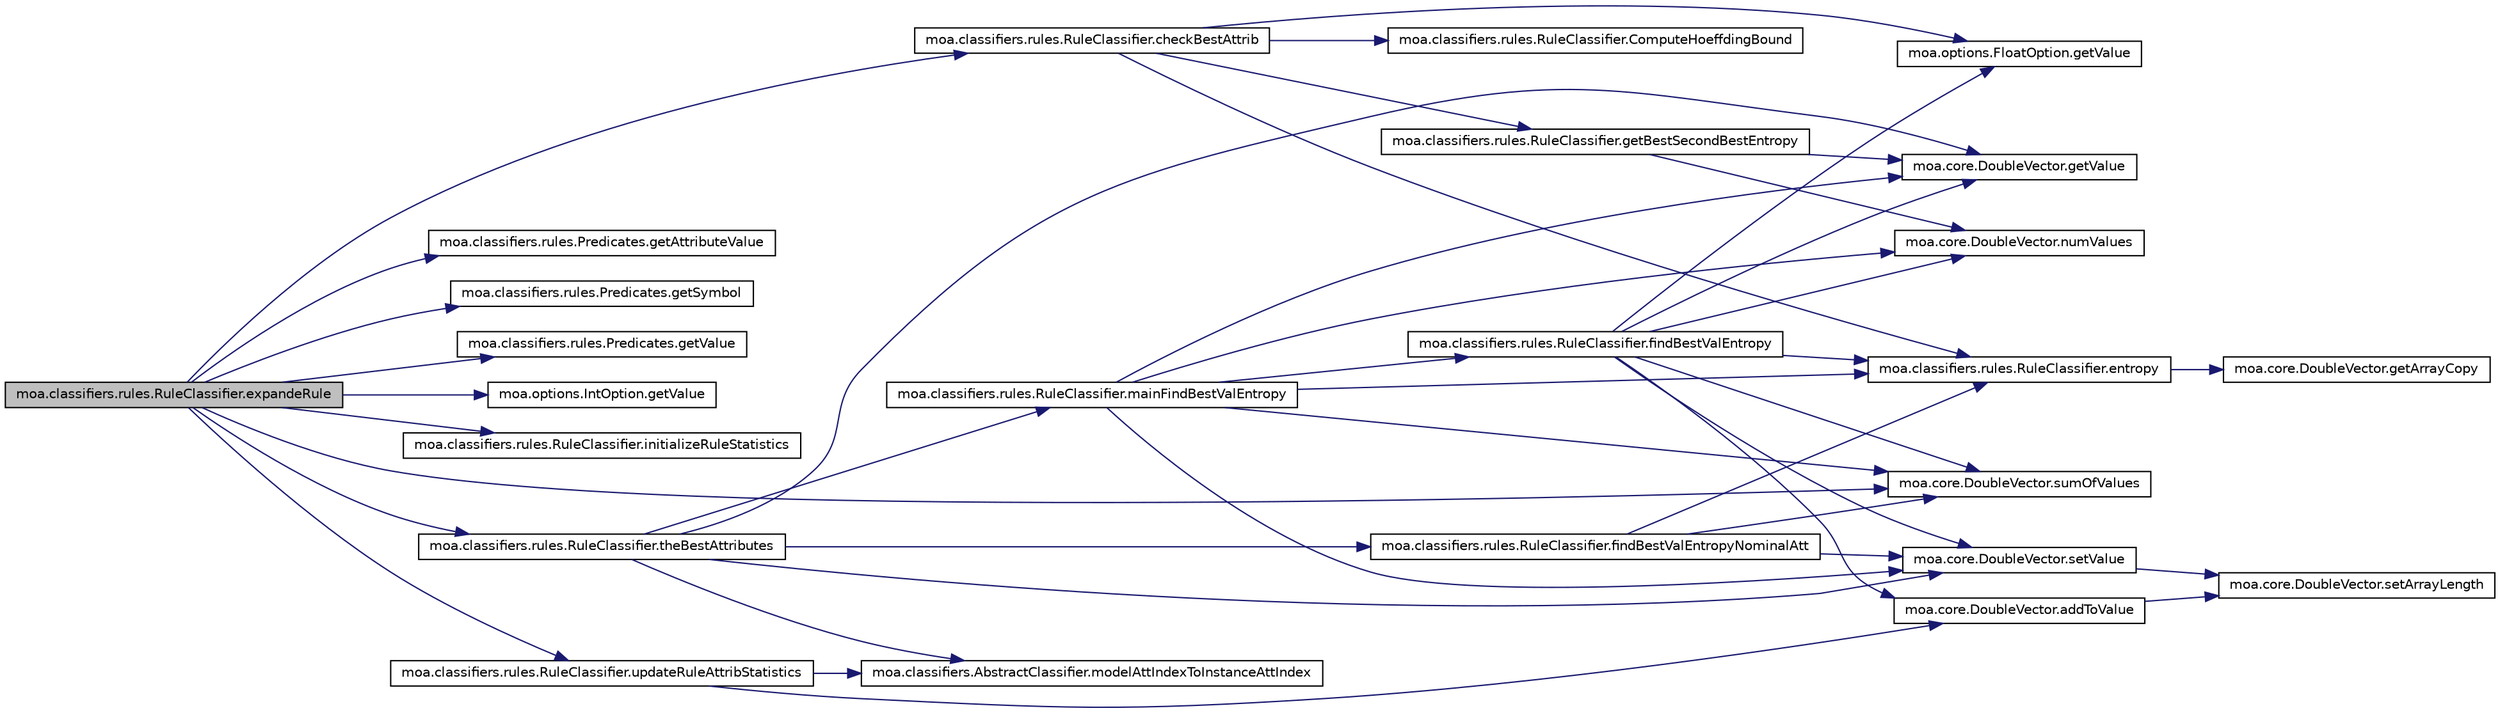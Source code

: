 digraph G
{
  edge [fontname="Helvetica",fontsize="10",labelfontname="Helvetica",labelfontsize="10"];
  node [fontname="Helvetica",fontsize="10",shape=record];
  rankdir=LR;
  Node1 [label="moa.classifiers.rules.RuleClassifier.expandeRule",height=0.2,width=0.4,color="black", fillcolor="grey75", style="filled" fontcolor="black"];
  Node1 -> Node2 [color="midnightblue",fontsize="10",style="solid",fontname="Helvetica"];
  Node2 [label="moa.classifiers.rules.RuleClassifier.checkBestAttrib",height=0.2,width=0.4,color="black", fillcolor="white", style="filled",URL="$classmoa_1_1classifiers_1_1rules_1_1RuleClassifier.html#a46f123858669e7b3a8d29552d5ededed"];
  Node2 -> Node3 [color="midnightblue",fontsize="10",style="solid",fontname="Helvetica"];
  Node3 [label="moa.classifiers.rules.RuleClassifier.ComputeHoeffdingBound",height=0.2,width=0.4,color="black", fillcolor="white", style="filled",URL="$classmoa_1_1classifiers_1_1rules_1_1RuleClassifier.html#af1a55de3cfc96c7ca84efd5622b456cb"];
  Node2 -> Node4 [color="midnightblue",fontsize="10",style="solid",fontname="Helvetica"];
  Node4 [label="moa.classifiers.rules.RuleClassifier.entropy",height=0.2,width=0.4,color="black", fillcolor="white", style="filled",URL="$classmoa_1_1classifiers_1_1rules_1_1RuleClassifier.html#a812279b42151a64e2ed6b90af2bfed22"];
  Node4 -> Node5 [color="midnightblue",fontsize="10",style="solid",fontname="Helvetica"];
  Node5 [label="moa.core.DoubleVector.getArrayCopy",height=0.2,width=0.4,color="black", fillcolor="white", style="filled",URL="$classmoa_1_1core_1_1DoubleVector.html#a6d0ce5fe7346a8d4b4a6ae444750f9c8"];
  Node2 -> Node6 [color="midnightblue",fontsize="10",style="solid",fontname="Helvetica"];
  Node6 [label="moa.classifiers.rules.RuleClassifier.getBestSecondBestEntropy",height=0.2,width=0.4,color="black", fillcolor="white", style="filled",URL="$classmoa_1_1classifiers_1_1rules_1_1RuleClassifier.html#a49fb11f23db4219eb271ecab15db6cb8"];
  Node6 -> Node7 [color="midnightblue",fontsize="10",style="solid",fontname="Helvetica"];
  Node7 [label="moa.core.DoubleVector.getValue",height=0.2,width=0.4,color="black", fillcolor="white", style="filled",URL="$classmoa_1_1core_1_1DoubleVector.html#a0a22580b229225823e9b11ed9d35104a"];
  Node6 -> Node8 [color="midnightblue",fontsize="10",style="solid",fontname="Helvetica"];
  Node8 [label="moa.core.DoubleVector.numValues",height=0.2,width=0.4,color="black", fillcolor="white", style="filled",URL="$classmoa_1_1core_1_1DoubleVector.html#a04cac8fb52824b100578ad4bfef2136a"];
  Node2 -> Node9 [color="midnightblue",fontsize="10",style="solid",fontname="Helvetica"];
  Node9 [label="moa.options.FloatOption.getValue",height=0.2,width=0.4,color="black", fillcolor="white", style="filled",URL="$classmoa_1_1options_1_1FloatOption.html#a0e606a62f4ece232aa8f8cb04bb7f1cf"];
  Node1 -> Node10 [color="midnightblue",fontsize="10",style="solid",fontname="Helvetica"];
  Node10 [label="moa.classifiers.rules.Predicates.getAttributeValue",height=0.2,width=0.4,color="black", fillcolor="white", style="filled",URL="$classmoa_1_1classifiers_1_1rules_1_1Predicates.html#a231db709589dafd9a719758c63a988af"];
  Node1 -> Node11 [color="midnightblue",fontsize="10",style="solid",fontname="Helvetica"];
  Node11 [label="moa.classifiers.rules.Predicates.getSymbol",height=0.2,width=0.4,color="black", fillcolor="white", style="filled",URL="$classmoa_1_1classifiers_1_1rules_1_1Predicates.html#ae324624641ae6851a61d7d740ad65565"];
  Node1 -> Node12 [color="midnightblue",fontsize="10",style="solid",fontname="Helvetica"];
  Node12 [label="moa.classifiers.rules.Predicates.getValue",height=0.2,width=0.4,color="black", fillcolor="white", style="filled",URL="$classmoa_1_1classifiers_1_1rules_1_1Predicates.html#a375e8c0b932f4d02880a2834f6673f90"];
  Node1 -> Node13 [color="midnightblue",fontsize="10",style="solid",fontname="Helvetica"];
  Node13 [label="moa.options.IntOption.getValue",height=0.2,width=0.4,color="black", fillcolor="white", style="filled",URL="$classmoa_1_1options_1_1IntOption.html#affae8787274b44ab7616d46b8d6c831a"];
  Node1 -> Node14 [color="midnightblue",fontsize="10",style="solid",fontname="Helvetica"];
  Node14 [label="moa.classifiers.rules.RuleClassifier.initializeRuleStatistics",height=0.2,width=0.4,color="black", fillcolor="white", style="filled",URL="$classmoa_1_1classifiers_1_1rules_1_1RuleClassifier.html#a7e481f87129041fba274fac8a0e00938"];
  Node1 -> Node15 [color="midnightblue",fontsize="10",style="solid",fontname="Helvetica"];
  Node15 [label="moa.core.DoubleVector.sumOfValues",height=0.2,width=0.4,color="black", fillcolor="white", style="filled",URL="$classmoa_1_1core_1_1DoubleVector.html#acafa367bb17b33b844486adfa1b2780a"];
  Node1 -> Node16 [color="midnightblue",fontsize="10",style="solid",fontname="Helvetica"];
  Node16 [label="moa.classifiers.rules.RuleClassifier.theBestAttributes",height=0.2,width=0.4,color="black", fillcolor="white", style="filled",URL="$classmoa_1_1classifiers_1_1rules_1_1RuleClassifier.html#a08c80bf89e9f5c410373626cbfcf7464"];
  Node16 -> Node17 [color="midnightblue",fontsize="10",style="solid",fontname="Helvetica"];
  Node17 [label="moa.classifiers.rules.RuleClassifier.findBestValEntropyNominalAtt",height=0.2,width=0.4,color="black", fillcolor="white", style="filled",URL="$classmoa_1_1classifiers_1_1rules_1_1RuleClassifier.html#a4387654b7ea48c473db7b1a4dd9ad53f"];
  Node17 -> Node4 [color="midnightblue",fontsize="10",style="solid",fontname="Helvetica"];
  Node17 -> Node18 [color="midnightblue",fontsize="10",style="solid",fontname="Helvetica"];
  Node18 [label="moa.core.DoubleVector.setValue",height=0.2,width=0.4,color="black", fillcolor="white", style="filled",URL="$classmoa_1_1core_1_1DoubleVector.html#afdb9ecc487070e6f0943e889a46334b8"];
  Node18 -> Node19 [color="midnightblue",fontsize="10",style="solid",fontname="Helvetica"];
  Node19 [label="moa.core.DoubleVector.setArrayLength",height=0.2,width=0.4,color="black", fillcolor="white", style="filled",URL="$classmoa_1_1core_1_1DoubleVector.html#a9cfebf9a8c5e93615037459ed6bd63a7"];
  Node17 -> Node15 [color="midnightblue",fontsize="10",style="solid",fontname="Helvetica"];
  Node16 -> Node7 [color="midnightblue",fontsize="10",style="solid",fontname="Helvetica"];
  Node16 -> Node20 [color="midnightblue",fontsize="10",style="solid",fontname="Helvetica"];
  Node20 [label="moa.classifiers.rules.RuleClassifier.mainFindBestValEntropy",height=0.2,width=0.4,color="black", fillcolor="white", style="filled",URL="$classmoa_1_1classifiers_1_1rules_1_1RuleClassifier.html#aa3026ed69fead2e4677193c1824d1b12"];
  Node20 -> Node4 [color="midnightblue",fontsize="10",style="solid",fontname="Helvetica"];
  Node20 -> Node21 [color="midnightblue",fontsize="10",style="solid",fontname="Helvetica"];
  Node21 [label="moa.classifiers.rules.RuleClassifier.findBestValEntropy",height=0.2,width=0.4,color="black", fillcolor="white", style="filled",URL="$classmoa_1_1classifiers_1_1rules_1_1RuleClassifier.html#af0f8c83ee817b32dcf1c1cf2bdf525f0"];
  Node21 -> Node22 [color="midnightblue",fontsize="10",style="solid",fontname="Helvetica"];
  Node22 [label="moa.core.DoubleVector.addToValue",height=0.2,width=0.4,color="black", fillcolor="white", style="filled",URL="$classmoa_1_1core_1_1DoubleVector.html#a4050209166f4be04dd9f6dac3535d60e"];
  Node22 -> Node19 [color="midnightblue",fontsize="10",style="solid",fontname="Helvetica"];
  Node21 -> Node4 [color="midnightblue",fontsize="10",style="solid",fontname="Helvetica"];
  Node21 -> Node9 [color="midnightblue",fontsize="10",style="solid",fontname="Helvetica"];
  Node21 -> Node7 [color="midnightblue",fontsize="10",style="solid",fontname="Helvetica"];
  Node21 -> Node8 [color="midnightblue",fontsize="10",style="solid",fontname="Helvetica"];
  Node21 -> Node18 [color="midnightblue",fontsize="10",style="solid",fontname="Helvetica"];
  Node21 -> Node15 [color="midnightblue",fontsize="10",style="solid",fontname="Helvetica"];
  Node20 -> Node7 [color="midnightblue",fontsize="10",style="solid",fontname="Helvetica"];
  Node20 -> Node8 [color="midnightblue",fontsize="10",style="solid",fontname="Helvetica"];
  Node20 -> Node18 [color="midnightblue",fontsize="10",style="solid",fontname="Helvetica"];
  Node20 -> Node15 [color="midnightblue",fontsize="10",style="solid",fontname="Helvetica"];
  Node16 -> Node23 [color="midnightblue",fontsize="10",style="solid",fontname="Helvetica"];
  Node23 [label="moa.classifiers.AbstractClassifier.modelAttIndexToInstanceAttIndex",height=0.2,width=0.4,color="black", fillcolor="white", style="filled",URL="$classmoa_1_1classifiers_1_1AbstractClassifier.html#a5cd97fb8e5751d48de011c81f45466d4",tooltip="Gets the index of the attribute in the instance, given the index of the attribute..."];
  Node16 -> Node18 [color="midnightblue",fontsize="10",style="solid",fontname="Helvetica"];
  Node1 -> Node24 [color="midnightblue",fontsize="10",style="solid",fontname="Helvetica"];
  Node24 [label="moa.classifiers.rules.RuleClassifier.updateRuleAttribStatistics",height=0.2,width=0.4,color="black", fillcolor="white", style="filled",URL="$classmoa_1_1classifiers_1_1rules_1_1RuleClassifier.html#a702db28f3a9c0d2712df478c53adfbc6"];
  Node24 -> Node22 [color="midnightblue",fontsize="10",style="solid",fontname="Helvetica"];
  Node24 -> Node23 [color="midnightblue",fontsize="10",style="solid",fontname="Helvetica"];
}
